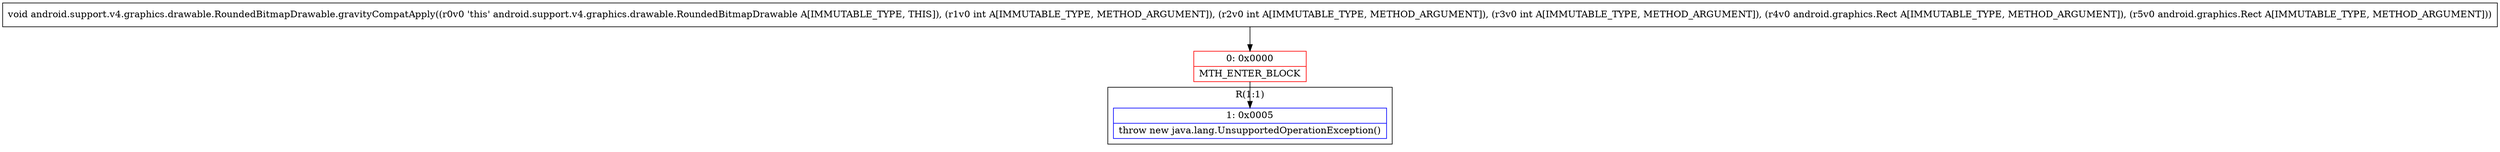 digraph "CFG forandroid.support.v4.graphics.drawable.RoundedBitmapDrawable.gravityCompatApply(IIILandroid\/graphics\/Rect;Landroid\/graphics\/Rect;)V" {
subgraph cluster_Region_1574245761 {
label = "R(1:1)";
node [shape=record,color=blue];
Node_1 [shape=record,label="{1\:\ 0x0005|throw new java.lang.UnsupportedOperationException()\l}"];
}
Node_0 [shape=record,color=red,label="{0\:\ 0x0000|MTH_ENTER_BLOCK\l}"];
MethodNode[shape=record,label="{void android.support.v4.graphics.drawable.RoundedBitmapDrawable.gravityCompatApply((r0v0 'this' android.support.v4.graphics.drawable.RoundedBitmapDrawable A[IMMUTABLE_TYPE, THIS]), (r1v0 int A[IMMUTABLE_TYPE, METHOD_ARGUMENT]), (r2v0 int A[IMMUTABLE_TYPE, METHOD_ARGUMENT]), (r3v0 int A[IMMUTABLE_TYPE, METHOD_ARGUMENT]), (r4v0 android.graphics.Rect A[IMMUTABLE_TYPE, METHOD_ARGUMENT]), (r5v0 android.graphics.Rect A[IMMUTABLE_TYPE, METHOD_ARGUMENT])) }"];
MethodNode -> Node_0;
Node_0 -> Node_1;
}

